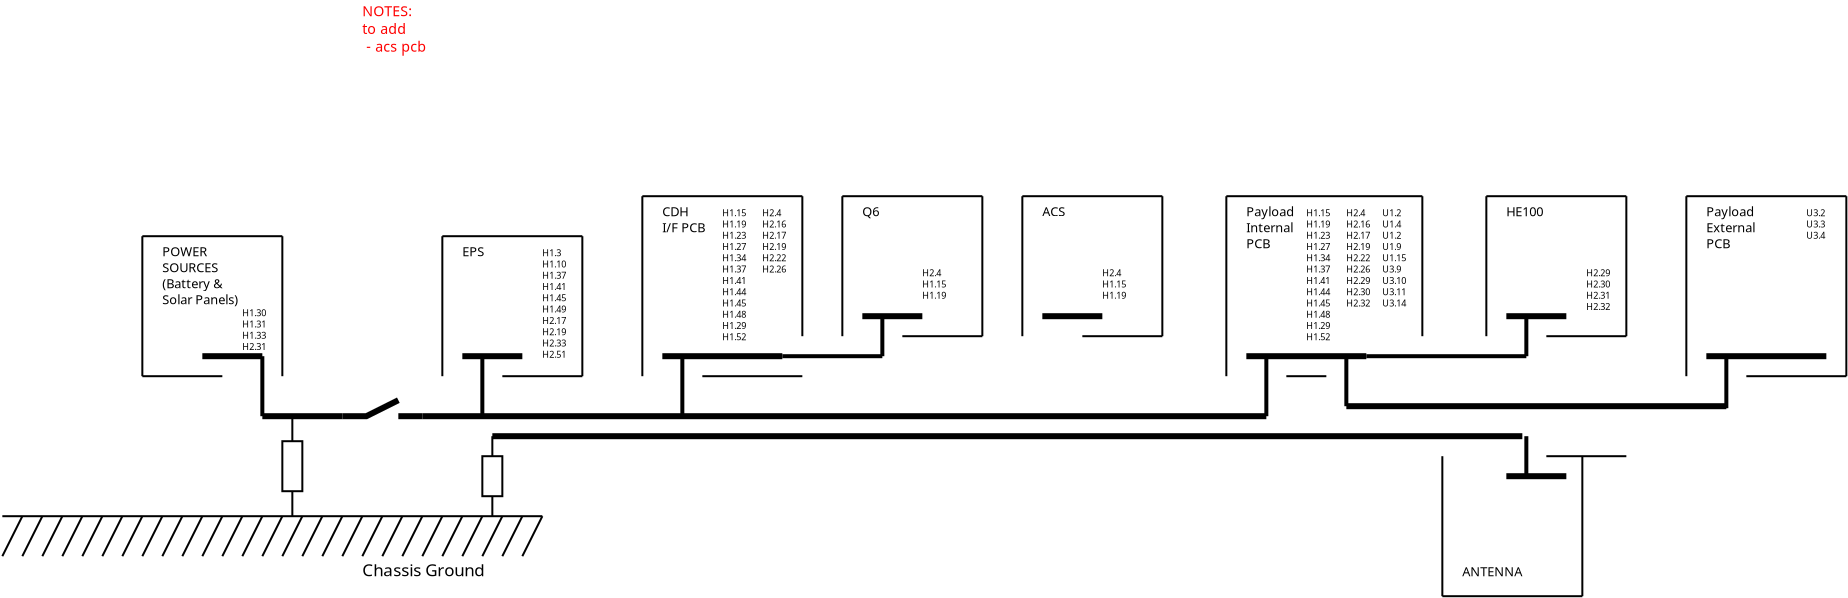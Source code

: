 <?xml version="1.0" encoding="UTF-8"?>
<dia:diagram xmlns:dia="http://www.lysator.liu.se/~alla/dia/">
  <dia:layer name="Background" visible="true" active="true">
    <dia:object type="Standard - Line" version="0" id="O0">
      <dia:attribute name="obj_pos">
        <dia:point val="18,29"/>
      </dia:attribute>
      <dia:attribute name="obj_bb">
        <dia:rectangle val="17.95,28.95;45.05,29.05"/>
      </dia:attribute>
      <dia:attribute name="conn_endpoints">
        <dia:point val="18,29"/>
        <dia:point val="45,29"/>
      </dia:attribute>
      <dia:attribute name="numcp">
        <dia:int val="1"/>
      </dia:attribute>
    </dia:object>
    <dia:object type="Standard - Line" version="0" id="O1">
      <dia:attribute name="obj_pos">
        <dia:point val="19,29"/>
      </dia:attribute>
      <dia:attribute name="obj_bb">
        <dia:rectangle val="17.933,28.933;19.067,31.067"/>
      </dia:attribute>
      <dia:attribute name="conn_endpoints">
        <dia:point val="19,29"/>
        <dia:point val="18,31"/>
      </dia:attribute>
      <dia:attribute name="numcp">
        <dia:int val="1"/>
      </dia:attribute>
    </dia:object>
    <dia:object type="Standard - Line" version="0" id="O2">
      <dia:attribute name="obj_pos">
        <dia:point val="20,29"/>
      </dia:attribute>
      <dia:attribute name="obj_bb">
        <dia:rectangle val="18.933,28.933;20.067,31.067"/>
      </dia:attribute>
      <dia:attribute name="conn_endpoints">
        <dia:point val="20,29"/>
        <dia:point val="19,31"/>
      </dia:attribute>
      <dia:attribute name="numcp">
        <dia:int val="1"/>
      </dia:attribute>
    </dia:object>
    <dia:object type="Standard - Line" version="0" id="O3">
      <dia:attribute name="obj_pos">
        <dia:point val="21,29"/>
      </dia:attribute>
      <dia:attribute name="obj_bb">
        <dia:rectangle val="19.933,28.933;21.067,31.067"/>
      </dia:attribute>
      <dia:attribute name="conn_endpoints">
        <dia:point val="21,29"/>
        <dia:point val="20,31"/>
      </dia:attribute>
      <dia:attribute name="numcp">
        <dia:int val="1"/>
      </dia:attribute>
    </dia:object>
    <dia:object type="Standard - Line" version="0" id="O4">
      <dia:attribute name="obj_pos">
        <dia:point val="22,29"/>
      </dia:attribute>
      <dia:attribute name="obj_bb">
        <dia:rectangle val="20.933,28.933;22.067,31.067"/>
      </dia:attribute>
      <dia:attribute name="conn_endpoints">
        <dia:point val="22,29"/>
        <dia:point val="21,31"/>
      </dia:attribute>
      <dia:attribute name="numcp">
        <dia:int val="1"/>
      </dia:attribute>
    </dia:object>
    <dia:object type="Standard - Line" version="0" id="O5">
      <dia:attribute name="obj_pos">
        <dia:point val="23,29"/>
      </dia:attribute>
      <dia:attribute name="obj_bb">
        <dia:rectangle val="21.933,28.933;23.067,31.067"/>
      </dia:attribute>
      <dia:attribute name="conn_endpoints">
        <dia:point val="23,29"/>
        <dia:point val="22,31"/>
      </dia:attribute>
      <dia:attribute name="numcp">
        <dia:int val="1"/>
      </dia:attribute>
    </dia:object>
    <dia:object type="Standard - Line" version="0" id="O6">
      <dia:attribute name="obj_pos">
        <dia:point val="24,29"/>
      </dia:attribute>
      <dia:attribute name="obj_bb">
        <dia:rectangle val="22.933,28.933;24.067,31.067"/>
      </dia:attribute>
      <dia:attribute name="conn_endpoints">
        <dia:point val="24,29"/>
        <dia:point val="23,31"/>
      </dia:attribute>
      <dia:attribute name="numcp">
        <dia:int val="1"/>
      </dia:attribute>
    </dia:object>
    <dia:object type="Standard - Line" version="0" id="O7">
      <dia:attribute name="obj_pos">
        <dia:point val="25,29"/>
      </dia:attribute>
      <dia:attribute name="obj_bb">
        <dia:rectangle val="23.933,28.933;25.067,31.067"/>
      </dia:attribute>
      <dia:attribute name="conn_endpoints">
        <dia:point val="25,29"/>
        <dia:point val="24,31"/>
      </dia:attribute>
      <dia:attribute name="numcp">
        <dia:int val="1"/>
      </dia:attribute>
    </dia:object>
    <dia:object type="Standard - Line" version="0" id="O8">
      <dia:attribute name="obj_pos">
        <dia:point val="26,29"/>
      </dia:attribute>
      <dia:attribute name="obj_bb">
        <dia:rectangle val="24.933,28.933;26.067,31.067"/>
      </dia:attribute>
      <dia:attribute name="conn_endpoints">
        <dia:point val="26,29"/>
        <dia:point val="25,31"/>
      </dia:attribute>
      <dia:attribute name="numcp">
        <dia:int val="1"/>
      </dia:attribute>
    </dia:object>
    <dia:object type="Standard - Line" version="0" id="O9">
      <dia:attribute name="obj_pos">
        <dia:point val="27,29"/>
      </dia:attribute>
      <dia:attribute name="obj_bb">
        <dia:rectangle val="25.933,28.933;27.067,31.067"/>
      </dia:attribute>
      <dia:attribute name="conn_endpoints">
        <dia:point val="27,29"/>
        <dia:point val="26,31"/>
      </dia:attribute>
      <dia:attribute name="numcp">
        <dia:int val="1"/>
      </dia:attribute>
    </dia:object>
    <dia:object type="Standard - Line" version="0" id="O10">
      <dia:attribute name="obj_pos">
        <dia:point val="28,29"/>
      </dia:attribute>
      <dia:attribute name="obj_bb">
        <dia:rectangle val="26.933,28.933;28.067,31.067"/>
      </dia:attribute>
      <dia:attribute name="conn_endpoints">
        <dia:point val="28,29"/>
        <dia:point val="27,31"/>
      </dia:attribute>
      <dia:attribute name="numcp">
        <dia:int val="1"/>
      </dia:attribute>
    </dia:object>
    <dia:object type="Standard - Line" version="0" id="O11">
      <dia:attribute name="obj_pos">
        <dia:point val="29,29"/>
      </dia:attribute>
      <dia:attribute name="obj_bb">
        <dia:rectangle val="27.933,28.933;29.067,31.067"/>
      </dia:attribute>
      <dia:attribute name="conn_endpoints">
        <dia:point val="29,29"/>
        <dia:point val="28,31"/>
      </dia:attribute>
      <dia:attribute name="numcp">
        <dia:int val="1"/>
      </dia:attribute>
    </dia:object>
    <dia:object type="Standard - Line" version="0" id="O12">
      <dia:attribute name="obj_pos">
        <dia:point val="30,29"/>
      </dia:attribute>
      <dia:attribute name="obj_bb">
        <dia:rectangle val="28.933,28.933;30.067,31.067"/>
      </dia:attribute>
      <dia:attribute name="conn_endpoints">
        <dia:point val="30,29"/>
        <dia:point val="29,31"/>
      </dia:attribute>
      <dia:attribute name="numcp">
        <dia:int val="1"/>
      </dia:attribute>
    </dia:object>
    <dia:object type="Standard - Line" version="0" id="O13">
      <dia:attribute name="obj_pos">
        <dia:point val="31,29"/>
      </dia:attribute>
      <dia:attribute name="obj_bb">
        <dia:rectangle val="29.933,28.933;31.067,31.067"/>
      </dia:attribute>
      <dia:attribute name="conn_endpoints">
        <dia:point val="31,29"/>
        <dia:point val="30,31"/>
      </dia:attribute>
      <dia:attribute name="numcp">
        <dia:int val="1"/>
      </dia:attribute>
    </dia:object>
    <dia:object type="Standard - Line" version="0" id="O14">
      <dia:attribute name="obj_pos">
        <dia:point val="32,29"/>
      </dia:attribute>
      <dia:attribute name="obj_bb">
        <dia:rectangle val="30.933,28.933;32.067,31.067"/>
      </dia:attribute>
      <dia:attribute name="conn_endpoints">
        <dia:point val="32,29"/>
        <dia:point val="31,31"/>
      </dia:attribute>
      <dia:attribute name="numcp">
        <dia:int val="1"/>
      </dia:attribute>
    </dia:object>
    <dia:object type="Standard - Line" version="0" id="O15">
      <dia:attribute name="obj_pos">
        <dia:point val="33,29"/>
      </dia:attribute>
      <dia:attribute name="obj_bb">
        <dia:rectangle val="31.933,28.933;33.067,31.067"/>
      </dia:attribute>
      <dia:attribute name="conn_endpoints">
        <dia:point val="33,29"/>
        <dia:point val="32,31"/>
      </dia:attribute>
      <dia:attribute name="numcp">
        <dia:int val="1"/>
      </dia:attribute>
    </dia:object>
    <dia:object type="Standard - Line" version="0" id="O16">
      <dia:attribute name="obj_pos">
        <dia:point val="34,29"/>
      </dia:attribute>
      <dia:attribute name="obj_bb">
        <dia:rectangle val="32.933,28.933;34.067,31.067"/>
      </dia:attribute>
      <dia:attribute name="conn_endpoints">
        <dia:point val="34,29"/>
        <dia:point val="33,31"/>
      </dia:attribute>
      <dia:attribute name="numcp">
        <dia:int val="1"/>
      </dia:attribute>
    </dia:object>
    <dia:object type="Standard - Line" version="0" id="O17">
      <dia:attribute name="obj_pos">
        <dia:point val="35,29"/>
      </dia:attribute>
      <dia:attribute name="obj_bb">
        <dia:rectangle val="33.933,28.933;35.067,31.067"/>
      </dia:attribute>
      <dia:attribute name="conn_endpoints">
        <dia:point val="35,29"/>
        <dia:point val="34,31"/>
      </dia:attribute>
      <dia:attribute name="numcp">
        <dia:int val="1"/>
      </dia:attribute>
    </dia:object>
    <dia:object type="Standard - Line" version="0" id="O18">
      <dia:attribute name="obj_pos">
        <dia:point val="36,29"/>
      </dia:attribute>
      <dia:attribute name="obj_bb">
        <dia:rectangle val="34.933,28.933;36.067,31.067"/>
      </dia:attribute>
      <dia:attribute name="conn_endpoints">
        <dia:point val="36,29"/>
        <dia:point val="35,31"/>
      </dia:attribute>
      <dia:attribute name="numcp">
        <dia:int val="1"/>
      </dia:attribute>
    </dia:object>
    <dia:object type="Standard - Line" version="0" id="O19">
      <dia:attribute name="obj_pos">
        <dia:point val="37,29"/>
      </dia:attribute>
      <dia:attribute name="obj_bb">
        <dia:rectangle val="35.933,28.933;37.067,31.067"/>
      </dia:attribute>
      <dia:attribute name="conn_endpoints">
        <dia:point val="37,29"/>
        <dia:point val="36,31"/>
      </dia:attribute>
      <dia:attribute name="numcp">
        <dia:int val="1"/>
      </dia:attribute>
    </dia:object>
    <dia:object type="Standard - Line" version="0" id="O20">
      <dia:attribute name="obj_pos">
        <dia:point val="38,29"/>
      </dia:attribute>
      <dia:attribute name="obj_bb">
        <dia:rectangle val="36.933,28.933;38.067,31.067"/>
      </dia:attribute>
      <dia:attribute name="conn_endpoints">
        <dia:point val="38,29"/>
        <dia:point val="37,31"/>
      </dia:attribute>
      <dia:attribute name="numcp">
        <dia:int val="1"/>
      </dia:attribute>
    </dia:object>
    <dia:object type="Standard - Line" version="0" id="O21">
      <dia:attribute name="obj_pos">
        <dia:point val="39,29"/>
      </dia:attribute>
      <dia:attribute name="obj_bb">
        <dia:rectangle val="37.933,28.933;39.067,31.067"/>
      </dia:attribute>
      <dia:attribute name="conn_endpoints">
        <dia:point val="39,29"/>
        <dia:point val="38,31"/>
      </dia:attribute>
      <dia:attribute name="numcp">
        <dia:int val="1"/>
      </dia:attribute>
    </dia:object>
    <dia:object type="Standard - Line" version="0" id="O22">
      <dia:attribute name="obj_pos">
        <dia:point val="40,29"/>
      </dia:attribute>
      <dia:attribute name="obj_bb">
        <dia:rectangle val="38.933,28.933;40.067,31.067"/>
      </dia:attribute>
      <dia:attribute name="conn_endpoints">
        <dia:point val="40,29"/>
        <dia:point val="39,31"/>
      </dia:attribute>
      <dia:attribute name="numcp">
        <dia:int val="1"/>
      </dia:attribute>
    </dia:object>
    <dia:object type="Standard - Line" version="0" id="O23">
      <dia:attribute name="obj_pos">
        <dia:point val="41,29"/>
      </dia:attribute>
      <dia:attribute name="obj_bb">
        <dia:rectangle val="39.933,28.933;41.067,31.067"/>
      </dia:attribute>
      <dia:attribute name="conn_endpoints">
        <dia:point val="41,29"/>
        <dia:point val="40,31"/>
      </dia:attribute>
      <dia:attribute name="numcp">
        <dia:int val="1"/>
      </dia:attribute>
    </dia:object>
    <dia:object type="Standard - Line" version="0" id="O24">
      <dia:attribute name="obj_pos">
        <dia:point val="42,29"/>
      </dia:attribute>
      <dia:attribute name="obj_bb">
        <dia:rectangle val="40.933,28.933;42.067,31.067"/>
      </dia:attribute>
      <dia:attribute name="conn_endpoints">
        <dia:point val="42,29"/>
        <dia:point val="41,31"/>
      </dia:attribute>
      <dia:attribute name="numcp">
        <dia:int val="1"/>
      </dia:attribute>
    </dia:object>
    <dia:object type="Standard - Line" version="0" id="O25">
      <dia:attribute name="obj_pos">
        <dia:point val="43,29"/>
      </dia:attribute>
      <dia:attribute name="obj_bb">
        <dia:rectangle val="41.933,28.933;43.067,31.067"/>
      </dia:attribute>
      <dia:attribute name="conn_endpoints">
        <dia:point val="43,29"/>
        <dia:point val="42,31"/>
      </dia:attribute>
      <dia:attribute name="numcp">
        <dia:int val="1"/>
      </dia:attribute>
    </dia:object>
    <dia:object type="Standard - Line" version="0" id="O26">
      <dia:attribute name="obj_pos">
        <dia:point val="44,29"/>
      </dia:attribute>
      <dia:attribute name="obj_bb">
        <dia:rectangle val="42.933,28.933;44.067,31.067"/>
      </dia:attribute>
      <dia:attribute name="conn_endpoints">
        <dia:point val="44,29"/>
        <dia:point val="43,31"/>
      </dia:attribute>
      <dia:attribute name="numcp">
        <dia:int val="1"/>
      </dia:attribute>
    </dia:object>
    <dia:object type="Standard - Line" version="0" id="O27">
      <dia:attribute name="obj_pos">
        <dia:point val="45,29"/>
      </dia:attribute>
      <dia:attribute name="obj_bb">
        <dia:rectangle val="43.933,28.933;45.067,31.067"/>
      </dia:attribute>
      <dia:attribute name="conn_endpoints">
        <dia:point val="45,29"/>
        <dia:point val="44,31"/>
      </dia:attribute>
      <dia:attribute name="numcp">
        <dia:int val="1"/>
      </dia:attribute>
    </dia:object>
    <dia:object type="Standard - Text" version="1" id="O28">
      <dia:attribute name="obj_pos">
        <dia:point val="36,32"/>
      </dia:attribute>
      <dia:attribute name="obj_bb">
        <dia:rectangle val="36,31.21;42.608,32.2"/>
      </dia:attribute>
      <dia:attribute name="text">
        <dia:composite type="text">
          <dia:attribute name="string">
            <dia:string>#Chassis Ground#</dia:string>
          </dia:attribute>
          <dia:attribute name="font">
            <dia:font family="sans" style="0" name="Helvetica"/>
          </dia:attribute>
          <dia:attribute name="height">
            <dia:real val="1.061"/>
          </dia:attribute>
          <dia:attribute name="pos">
            <dia:point val="36,32"/>
          </dia:attribute>
          <dia:attribute name="color">
            <dia:color val="#000000"/>
          </dia:attribute>
          <dia:attribute name="alignment">
            <dia:enum val="0"/>
          </dia:attribute>
        </dia:composite>
      </dia:attribute>
      <dia:attribute name="valign">
        <dia:enum val="3"/>
      </dia:attribute>
    </dia:object>
    <dia:object type="Circuit - Vertical Resistor (European)" version="1" id="O29">
      <dia:attribute name="obj_pos">
        <dia:point val="32,24"/>
      </dia:attribute>
      <dia:attribute name="obj_bb">
        <dia:rectangle val="31.95,24;33.05,29"/>
      </dia:attribute>
      <dia:attribute name="meta">
        <dia:composite type="dict"/>
      </dia:attribute>
      <dia:attribute name="elem_corner">
        <dia:point val="32,24"/>
      </dia:attribute>
      <dia:attribute name="elem_width">
        <dia:real val="1.0"/>
      </dia:attribute>
      <dia:attribute name="elem_height">
        <dia:real val="5.0"/>
      </dia:attribute>
      <dia:attribute name="line_width">
        <dia:real val="0.1"/>
      </dia:attribute>
      <dia:attribute name="line_colour">
        <dia:color val="#000000"/>
      </dia:attribute>
      <dia:attribute name="fill_colour">
        <dia:color val="#ffffff"/>
      </dia:attribute>
      <dia:attribute name="show_background">
        <dia:boolean val="true"/>
      </dia:attribute>
      <dia:attribute name="line_style">
        <dia:enum val="0"/>
        <dia:real val="1"/>
      </dia:attribute>
      <dia:attribute name="flip_horizontal">
        <dia:boolean val="false"/>
      </dia:attribute>
      <dia:attribute name="flip_vertical">
        <dia:boolean val="false"/>
      </dia:attribute>
      <dia:attribute name="subscale">
        <dia:real val="1"/>
      </dia:attribute>
    </dia:object>
    <dia:object type="Standard - Line" version="0" id="O30">
      <dia:attribute name="obj_pos">
        <dia:point val="31,24"/>
      </dia:attribute>
      <dia:attribute name="obj_bb">
        <dia:rectangle val="30.85,23.85;35.15,24.15"/>
      </dia:attribute>
      <dia:attribute name="conn_endpoints">
        <dia:point val="31,24"/>
        <dia:point val="35,24"/>
      </dia:attribute>
      <dia:attribute name="numcp">
        <dia:int val="1"/>
      </dia:attribute>
      <dia:attribute name="line_width">
        <dia:real val="0.3"/>
      </dia:attribute>
    </dia:object>
    <dia:object type="Electric - contact_o" version="1" id="O31">
      <dia:attribute name="obj_pos">
        <dia:point val="35,22"/>
      </dia:attribute>
      <dia:attribute name="obj_bb">
        <dia:rectangle val="34.894,21.894;39.106,26.106"/>
      </dia:attribute>
      <dia:attribute name="meta">
        <dia:composite type="dict"/>
      </dia:attribute>
      <dia:attribute name="elem_corner">
        <dia:point val="35,22"/>
      </dia:attribute>
      <dia:attribute name="elem_width">
        <dia:real val="4"/>
      </dia:attribute>
      <dia:attribute name="elem_height">
        <dia:real val="4"/>
      </dia:attribute>
      <dia:attribute name="line_width">
        <dia:real val="0.3"/>
      </dia:attribute>
      <dia:attribute name="line_colour">
        <dia:color val="#000000"/>
      </dia:attribute>
      <dia:attribute name="fill_colour">
        <dia:color val="#ffffff"/>
      </dia:attribute>
      <dia:attribute name="show_background">
        <dia:boolean val="true"/>
      </dia:attribute>
      <dia:attribute name="line_style">
        <dia:enum val="0"/>
        <dia:real val="1"/>
      </dia:attribute>
      <dia:attribute name="padding">
        <dia:real val="0.1"/>
      </dia:attribute>
      <dia:attribute name="text">
        <dia:composite type="text">
          <dia:attribute name="string">
            <dia:string>##</dia:string>
          </dia:attribute>
          <dia:attribute name="font">
            <dia:font family="sans" style="0" name="Helvetica"/>
          </dia:attribute>
          <dia:attribute name="height">
            <dia:real val="0.8"/>
          </dia:attribute>
          <dia:attribute name="pos">
            <dia:point val="37,25"/>
          </dia:attribute>
          <dia:attribute name="color">
            <dia:color val="#000000"/>
          </dia:attribute>
          <dia:attribute name="alignment">
            <dia:enum val="1"/>
          </dia:attribute>
        </dia:composite>
      </dia:attribute>
      <dia:attribute name="flip_horizontal">
        <dia:boolean val="true"/>
      </dia:attribute>
      <dia:attribute name="flip_vertical">
        <dia:boolean val="true"/>
      </dia:attribute>
      <dia:attribute name="subscale">
        <dia:real val="1"/>
      </dia:attribute>
    </dia:object>
    <dia:object type="Standard - Line" version="0" id="O32">
      <dia:attribute name="obj_pos">
        <dia:point val="39,24"/>
      </dia:attribute>
      <dia:attribute name="obj_bb">
        <dia:rectangle val="38.85,23.85;81.35,24.15"/>
      </dia:attribute>
      <dia:attribute name="conn_endpoints">
        <dia:point val="39,24"/>
        <dia:point val="81.2,24"/>
      </dia:attribute>
      <dia:attribute name="numcp">
        <dia:int val="1"/>
      </dia:attribute>
      <dia:attribute name="line_width">
        <dia:real val="0.3"/>
      </dia:attribute>
      <dia:connections>
        <dia:connection handle="0" to="O31" connection="0"/>
      </dia:connections>
    </dia:object>
    <dia:object type="Standard - Text" version="1" id="O33">
      <dia:attribute name="obj_pos">
        <dia:point val="30,19"/>
      </dia:attribute>
      <dia:attribute name="obj_bb">
        <dia:rectangle val="30,18.582;31.343,20.796"/>
      </dia:attribute>
      <dia:attribute name="text">
        <dia:composite type="text">
          <dia:attribute name="string">
            <dia:string>#H1.30
H1.31
H1.33
H2.31#</dia:string>
          </dia:attribute>
          <dia:attribute name="font">
            <dia:font family="sans" style="0" name="Helvetica"/>
          </dia:attribute>
          <dia:attribute name="height">
            <dia:real val="0.564"/>
          </dia:attribute>
          <dia:attribute name="pos">
            <dia:point val="30,19"/>
          </dia:attribute>
          <dia:attribute name="color">
            <dia:color val="#000000"/>
          </dia:attribute>
          <dia:attribute name="alignment">
            <dia:enum val="0"/>
          </dia:attribute>
        </dia:composite>
      </dia:attribute>
      <dia:attribute name="valign">
        <dia:enum val="3"/>
      </dia:attribute>
    </dia:object>
    <dia:object type="Standard - Text" version="1" id="O34">
      <dia:attribute name="obj_pos">
        <dia:point val="45,16"/>
      </dia:attribute>
      <dia:attribute name="obj_bb">
        <dia:rectangle val="45,15.582;46.483,21.179"/>
      </dia:attribute>
      <dia:attribute name="text">
        <dia:composite type="text">
          <dia:attribute name="string">
            <dia:string>#H1.3   
H1.10
H1.37
H1.41
H1.45
H1.49
H2.17
H2.19
H2.33
H2.51#</dia:string>
          </dia:attribute>
          <dia:attribute name="font">
            <dia:font family="sans" style="0" name="Helvetica"/>
          </dia:attribute>
          <dia:attribute name="height">
            <dia:real val="0.564"/>
          </dia:attribute>
          <dia:attribute name="pos">
            <dia:point val="45,16"/>
          </dia:attribute>
          <dia:attribute name="color">
            <dia:color val="#000000"/>
          </dia:attribute>
          <dia:attribute name="alignment">
            <dia:enum val="0"/>
          </dia:attribute>
        </dia:composite>
      </dia:attribute>
      <dia:attribute name="valign">
        <dia:enum val="3"/>
      </dia:attribute>
    </dia:object>
    <dia:object type="Standard - Line" version="0" id="O35">
      <dia:attribute name="obj_pos">
        <dia:point val="47,15"/>
      </dia:attribute>
      <dia:attribute name="obj_bb">
        <dia:rectangle val="46.95,14.95;47.05,22.05"/>
      </dia:attribute>
      <dia:attribute name="conn_endpoints">
        <dia:point val="47,15"/>
        <dia:point val="47,22"/>
      </dia:attribute>
      <dia:attribute name="numcp">
        <dia:int val="1"/>
      </dia:attribute>
    </dia:object>
    <dia:object type="Standard - Line" version="0" id="O36">
      <dia:attribute name="obj_pos">
        <dia:point val="40,15"/>
      </dia:attribute>
      <dia:attribute name="obj_bb">
        <dia:rectangle val="39.95,14.95;40.05,22.05"/>
      </dia:attribute>
      <dia:attribute name="conn_endpoints">
        <dia:point val="40,15"/>
        <dia:point val="40,22"/>
      </dia:attribute>
      <dia:attribute name="numcp">
        <dia:int val="1"/>
      </dia:attribute>
    </dia:object>
    <dia:object type="Standard - Line" version="0" id="O37">
      <dia:attribute name="obj_pos">
        <dia:point val="47,15"/>
      </dia:attribute>
      <dia:attribute name="obj_bb">
        <dia:rectangle val="39.95,14.95;47.05,15.05"/>
      </dia:attribute>
      <dia:attribute name="conn_endpoints">
        <dia:point val="47,15"/>
        <dia:point val="40,15"/>
      </dia:attribute>
      <dia:attribute name="numcp">
        <dia:int val="1"/>
      </dia:attribute>
    </dia:object>
    <dia:object type="Standard - Line" version="0" id="O38">
      <dia:attribute name="obj_pos">
        <dia:point val="47,22"/>
      </dia:attribute>
      <dia:attribute name="obj_bb">
        <dia:rectangle val="42.95,21.95;47.05,22.05"/>
      </dia:attribute>
      <dia:attribute name="conn_endpoints">
        <dia:point val="47,22"/>
        <dia:point val="43,22"/>
      </dia:attribute>
      <dia:attribute name="numcp">
        <dia:int val="1"/>
      </dia:attribute>
    </dia:object>
    <dia:object type="Standard - Line" version="0" id="O39">
      <dia:attribute name="obj_pos">
        <dia:point val="32,15"/>
      </dia:attribute>
      <dia:attribute name="obj_bb">
        <dia:rectangle val="31.95,14.95;32.05,22.05"/>
      </dia:attribute>
      <dia:attribute name="conn_endpoints">
        <dia:point val="32,15"/>
        <dia:point val="32,22"/>
      </dia:attribute>
      <dia:attribute name="numcp">
        <dia:int val="1"/>
      </dia:attribute>
    </dia:object>
    <dia:object type="Standard - Line" version="0" id="O40">
      <dia:attribute name="obj_pos">
        <dia:point val="25,15"/>
      </dia:attribute>
      <dia:attribute name="obj_bb">
        <dia:rectangle val="24.95,14.95;25.05,22.05"/>
      </dia:attribute>
      <dia:attribute name="conn_endpoints">
        <dia:point val="25,15"/>
        <dia:point val="25,22"/>
      </dia:attribute>
      <dia:attribute name="numcp">
        <dia:int val="1"/>
      </dia:attribute>
    </dia:object>
    <dia:object type="Standard - Line" version="0" id="O41">
      <dia:attribute name="obj_pos">
        <dia:point val="32,15"/>
      </dia:attribute>
      <dia:attribute name="obj_bb">
        <dia:rectangle val="24.95,14.95;32.05,15.05"/>
      </dia:attribute>
      <dia:attribute name="conn_endpoints">
        <dia:point val="32,15"/>
        <dia:point val="25,15"/>
      </dia:attribute>
      <dia:attribute name="numcp">
        <dia:int val="1"/>
      </dia:attribute>
    </dia:object>
    <dia:object type="Standard - Line" version="0" id="O42">
      <dia:attribute name="obj_pos">
        <dia:point val="29,22"/>
      </dia:attribute>
      <dia:attribute name="obj_bb">
        <dia:rectangle val="24.95,21.95;29.05,22.05"/>
      </dia:attribute>
      <dia:attribute name="conn_endpoints">
        <dia:point val="29,22"/>
        <dia:point val="25,22"/>
      </dia:attribute>
      <dia:attribute name="numcp">
        <dia:int val="1"/>
      </dia:attribute>
    </dia:object>
    <dia:object type="Standard - Line" version="0" id="O43">
      <dia:attribute name="obj_pos">
        <dia:point val="31,21"/>
      </dia:attribute>
      <dia:attribute name="obj_bb">
        <dia:rectangle val="30.9,20.9;31.1,24.1"/>
      </dia:attribute>
      <dia:attribute name="conn_endpoints">
        <dia:point val="31,21"/>
        <dia:point val="31,24"/>
      </dia:attribute>
      <dia:attribute name="numcp">
        <dia:int val="1"/>
      </dia:attribute>
      <dia:attribute name="line_width">
        <dia:real val="0.2"/>
      </dia:attribute>
    </dia:object>
    <dia:object type="Standard - Line" version="0" id="O44">
      <dia:attribute name="obj_pos">
        <dia:point val="28,21"/>
      </dia:attribute>
      <dia:attribute name="obj_bb">
        <dia:rectangle val="27.85,20.85;31.15,21.15"/>
      </dia:attribute>
      <dia:attribute name="conn_endpoints">
        <dia:point val="28,21"/>
        <dia:point val="31,21"/>
      </dia:attribute>
      <dia:attribute name="numcp">
        <dia:int val="1"/>
      </dia:attribute>
      <dia:attribute name="line_width">
        <dia:real val="0.3"/>
      </dia:attribute>
    </dia:object>
    <dia:object type="Standard - Line" version="0" id="O45">
      <dia:attribute name="obj_pos">
        <dia:point val="41,21"/>
      </dia:attribute>
      <dia:attribute name="obj_bb">
        <dia:rectangle val="40.85,20.85;44.15,21.15"/>
      </dia:attribute>
      <dia:attribute name="conn_endpoints">
        <dia:point val="41,21"/>
        <dia:point val="44,21"/>
      </dia:attribute>
      <dia:attribute name="numcp">
        <dia:int val="1"/>
      </dia:attribute>
      <dia:attribute name="line_width">
        <dia:real val="0.3"/>
      </dia:attribute>
    </dia:object>
    <dia:object type="Standard - Line" version="0" id="O46">
      <dia:attribute name="obj_pos">
        <dia:point val="42,21"/>
      </dia:attribute>
      <dia:attribute name="obj_bb">
        <dia:rectangle val="41.9,20.9;42.1,24.1"/>
      </dia:attribute>
      <dia:attribute name="conn_endpoints">
        <dia:point val="42,21"/>
        <dia:point val="42,24"/>
      </dia:attribute>
      <dia:attribute name="numcp">
        <dia:int val="1"/>
      </dia:attribute>
      <dia:attribute name="line_width">
        <dia:real val="0.2"/>
      </dia:attribute>
    </dia:object>
    <dia:object type="Standard - Text" version="1" id="O47">
      <dia:attribute name="obj_pos">
        <dia:point val="26,16"/>
      </dia:attribute>
      <dia:attribute name="obj_bb">
        <dia:rectangle val="26,15.405;30.145,18.55"/>
      </dia:attribute>
      <dia:attribute name="text">
        <dia:composite type="text">
          <dia:attribute name="string">
            <dia:string>#POWER
SOURCES
(Battery &amp;
Solar Panels)#</dia:string>
          </dia:attribute>
          <dia:attribute name="font">
            <dia:font family="sans" style="0" name="Helvetica"/>
          </dia:attribute>
          <dia:attribute name="height">
            <dia:real val="0.8"/>
          </dia:attribute>
          <dia:attribute name="pos">
            <dia:point val="26,16"/>
          </dia:attribute>
          <dia:attribute name="color">
            <dia:color val="#000000"/>
          </dia:attribute>
          <dia:attribute name="alignment">
            <dia:enum val="0"/>
          </dia:attribute>
        </dia:composite>
      </dia:attribute>
      <dia:attribute name="valign">
        <dia:enum val="3"/>
      </dia:attribute>
    </dia:object>
    <dia:object type="Standard - Text" version="1" id="O48">
      <dia:attribute name="obj_pos">
        <dia:point val="41,16"/>
      </dia:attribute>
      <dia:attribute name="obj_bb">
        <dia:rectangle val="41,15.405;42.197,16.15"/>
      </dia:attribute>
      <dia:attribute name="text">
        <dia:composite type="text">
          <dia:attribute name="string">
            <dia:string>#EPS#</dia:string>
          </dia:attribute>
          <dia:attribute name="font">
            <dia:font family="sans" style="0" name="Helvetica"/>
          </dia:attribute>
          <dia:attribute name="height">
            <dia:real val="0.8"/>
          </dia:attribute>
          <dia:attribute name="pos">
            <dia:point val="41,16"/>
          </dia:attribute>
          <dia:attribute name="color">
            <dia:color val="#000000"/>
          </dia:attribute>
          <dia:attribute name="alignment">
            <dia:enum val="0"/>
          </dia:attribute>
        </dia:composite>
      </dia:attribute>
      <dia:attribute name="valign">
        <dia:enum val="3"/>
      </dia:attribute>
    </dia:object>
    <dia:object type="Standard - Text" version="1" id="O49">
      <dia:attribute name="obj_pos">
        <dia:point val="97.2,17"/>
      </dia:attribute>
      <dia:attribute name="obj_bb">
        <dia:rectangle val="97.2,16.582;98.543,18.796"/>
      </dia:attribute>
      <dia:attribute name="text">
        <dia:composite type="text">
          <dia:attribute name="string">
            <dia:string>#H2.29
H2.30
H2.31
H2.32#</dia:string>
          </dia:attribute>
          <dia:attribute name="font">
            <dia:font family="sans" style="0" name="Helvetica"/>
          </dia:attribute>
          <dia:attribute name="height">
            <dia:real val="0.564"/>
          </dia:attribute>
          <dia:attribute name="pos">
            <dia:point val="97.2,17"/>
          </dia:attribute>
          <dia:attribute name="color">
            <dia:color val="#000000"/>
          </dia:attribute>
          <dia:attribute name="alignment">
            <dia:enum val="0"/>
          </dia:attribute>
        </dia:composite>
      </dia:attribute>
      <dia:attribute name="valign">
        <dia:enum val="3"/>
      </dia:attribute>
    </dia:object>
    <dia:object type="Standard - Line" version="0" id="O50">
      <dia:attribute name="obj_pos">
        <dia:point val="99.2,13"/>
      </dia:attribute>
      <dia:attribute name="obj_bb">
        <dia:rectangle val="99.15,12.95;99.25,20.05"/>
      </dia:attribute>
      <dia:attribute name="conn_endpoints">
        <dia:point val="99.2,13"/>
        <dia:point val="99.2,20"/>
      </dia:attribute>
      <dia:attribute name="numcp">
        <dia:int val="1"/>
      </dia:attribute>
    </dia:object>
    <dia:object type="Standard - Line" version="0" id="O51">
      <dia:attribute name="obj_pos">
        <dia:point val="92.2,13"/>
      </dia:attribute>
      <dia:attribute name="obj_bb">
        <dia:rectangle val="92.15,12.95;92.25,20.05"/>
      </dia:attribute>
      <dia:attribute name="conn_endpoints">
        <dia:point val="92.2,13"/>
        <dia:point val="92.2,20"/>
      </dia:attribute>
      <dia:attribute name="numcp">
        <dia:int val="1"/>
      </dia:attribute>
    </dia:object>
    <dia:object type="Standard - Line" version="0" id="O52">
      <dia:attribute name="obj_pos">
        <dia:point val="99.2,13"/>
      </dia:attribute>
      <dia:attribute name="obj_bb">
        <dia:rectangle val="92.15,12.95;99.25,13.05"/>
      </dia:attribute>
      <dia:attribute name="conn_endpoints">
        <dia:point val="99.2,13"/>
        <dia:point val="92.2,13"/>
      </dia:attribute>
      <dia:attribute name="numcp">
        <dia:int val="1"/>
      </dia:attribute>
    </dia:object>
    <dia:object type="Standard - Line" version="0" id="O53">
      <dia:attribute name="obj_pos">
        <dia:point val="99.2,20"/>
      </dia:attribute>
      <dia:attribute name="obj_bb">
        <dia:rectangle val="95.15,19.95;99.25,20.05"/>
      </dia:attribute>
      <dia:attribute name="conn_endpoints">
        <dia:point val="99.2,20"/>
        <dia:point val="95.2,20"/>
      </dia:attribute>
      <dia:attribute name="numcp">
        <dia:int val="1"/>
      </dia:attribute>
    </dia:object>
    <dia:object type="Standard - Line" version="0" id="O54">
      <dia:attribute name="obj_pos">
        <dia:point val="93.2,19"/>
      </dia:attribute>
      <dia:attribute name="obj_bb">
        <dia:rectangle val="93.05,18.85;96.35,19.15"/>
      </dia:attribute>
      <dia:attribute name="conn_endpoints">
        <dia:point val="93.2,19"/>
        <dia:point val="96.2,19"/>
      </dia:attribute>
      <dia:attribute name="numcp">
        <dia:int val="1"/>
      </dia:attribute>
      <dia:attribute name="line_width">
        <dia:real val="0.3"/>
      </dia:attribute>
    </dia:object>
    <dia:object type="Standard - Text" version="1" id="O55">
      <dia:attribute name="obj_pos">
        <dia:point val="93.2,14"/>
      </dia:attribute>
      <dia:attribute name="obj_bb">
        <dia:rectangle val="93.2,13.405;95.31,14.15"/>
      </dia:attribute>
      <dia:attribute name="text">
        <dia:composite type="text">
          <dia:attribute name="string">
            <dia:string>#HE100#</dia:string>
          </dia:attribute>
          <dia:attribute name="font">
            <dia:font family="sans" style="0" name="Helvetica"/>
          </dia:attribute>
          <dia:attribute name="height">
            <dia:real val="0.8"/>
          </dia:attribute>
          <dia:attribute name="pos">
            <dia:point val="93.2,14"/>
          </dia:attribute>
          <dia:attribute name="color">
            <dia:color val="#000000"/>
          </dia:attribute>
          <dia:attribute name="alignment">
            <dia:enum val="0"/>
          </dia:attribute>
        </dia:composite>
      </dia:attribute>
      <dia:attribute name="valign">
        <dia:enum val="3"/>
      </dia:attribute>
    </dia:object>
    <dia:object type="Standard - Line" version="0" id="O56">
      <dia:attribute name="obj_pos">
        <dia:point val="81.2,21"/>
      </dia:attribute>
      <dia:attribute name="obj_bb">
        <dia:rectangle val="81.1,20.9;81.3,24.1"/>
      </dia:attribute>
      <dia:attribute name="conn_endpoints">
        <dia:point val="81.2,21"/>
        <dia:point val="81.2,24"/>
      </dia:attribute>
      <dia:attribute name="numcp">
        <dia:int val="1"/>
      </dia:attribute>
      <dia:attribute name="line_width">
        <dia:real val="0.2"/>
      </dia:attribute>
    </dia:object>
    <dia:object type="Standard - Text" version="1" id="O57">
      <dia:attribute name="obj_pos">
        <dia:point val="54,14"/>
      </dia:attribute>
      <dia:attribute name="obj_bb">
        <dia:rectangle val="54,13.582;55.343,20.306"/>
      </dia:attribute>
      <dia:attribute name="text">
        <dia:composite type="text">
          <dia:attribute name="string">
            <dia:string>#H1.15
H1.19
H1.23
H1.27
H1.34
H1.37
H1.41
H1.44
H1.45
H1.48
H1.29
H1.52#</dia:string>
          </dia:attribute>
          <dia:attribute name="font">
            <dia:font family="sans" style="0" name="Helvetica"/>
          </dia:attribute>
          <dia:attribute name="height">
            <dia:real val="0.564"/>
          </dia:attribute>
          <dia:attribute name="pos">
            <dia:point val="54,14"/>
          </dia:attribute>
          <dia:attribute name="color">
            <dia:color val="#000000"/>
          </dia:attribute>
          <dia:attribute name="alignment">
            <dia:enum val="0"/>
          </dia:attribute>
        </dia:composite>
      </dia:attribute>
      <dia:attribute name="valign">
        <dia:enum val="3"/>
      </dia:attribute>
    </dia:object>
    <dia:object type="Standard - Line" version="0" id="O58">
      <dia:attribute name="obj_pos">
        <dia:point val="58,13"/>
      </dia:attribute>
      <dia:attribute name="obj_bb">
        <dia:rectangle val="57.95,12.95;58.05,20.05"/>
      </dia:attribute>
      <dia:attribute name="conn_endpoints">
        <dia:point val="58,13"/>
        <dia:point val="58,20"/>
      </dia:attribute>
      <dia:attribute name="numcp">
        <dia:int val="1"/>
      </dia:attribute>
    </dia:object>
    <dia:object type="Standard - Line" version="0" id="O59">
      <dia:attribute name="obj_pos">
        <dia:point val="50,13"/>
      </dia:attribute>
      <dia:attribute name="obj_bb">
        <dia:rectangle val="49.95,12.95;50.05,22.05"/>
      </dia:attribute>
      <dia:attribute name="conn_endpoints">
        <dia:point val="50,13"/>
        <dia:point val="50,22"/>
      </dia:attribute>
      <dia:attribute name="numcp">
        <dia:int val="1"/>
      </dia:attribute>
    </dia:object>
    <dia:object type="Standard - Line" version="0" id="O60">
      <dia:attribute name="obj_pos">
        <dia:point val="58,13"/>
      </dia:attribute>
      <dia:attribute name="obj_bb">
        <dia:rectangle val="49.95,12.95;58.05,13.05"/>
      </dia:attribute>
      <dia:attribute name="conn_endpoints">
        <dia:point val="58,13"/>
        <dia:point val="50,13"/>
      </dia:attribute>
      <dia:attribute name="numcp">
        <dia:int val="1"/>
      </dia:attribute>
    </dia:object>
    <dia:object type="Standard - Line" version="0" id="O61">
      <dia:attribute name="obj_pos">
        <dia:point val="58,22"/>
      </dia:attribute>
      <dia:attribute name="obj_bb">
        <dia:rectangle val="52.95,21.95;58.05,22.05"/>
      </dia:attribute>
      <dia:attribute name="conn_endpoints">
        <dia:point val="58,22"/>
        <dia:point val="53,22"/>
      </dia:attribute>
      <dia:attribute name="numcp">
        <dia:int val="1"/>
      </dia:attribute>
    </dia:object>
    <dia:object type="Standard - Line" version="0" id="O62">
      <dia:attribute name="obj_pos">
        <dia:point val="51,21"/>
      </dia:attribute>
      <dia:attribute name="obj_bb">
        <dia:rectangle val="50.85,20.85;57.15,21.15"/>
      </dia:attribute>
      <dia:attribute name="conn_endpoints">
        <dia:point val="51,21"/>
        <dia:point val="57,21"/>
      </dia:attribute>
      <dia:attribute name="numcp">
        <dia:int val="1"/>
      </dia:attribute>
      <dia:attribute name="line_width">
        <dia:real val="0.3"/>
      </dia:attribute>
    </dia:object>
    <dia:object type="Standard - Text" version="1" id="O63">
      <dia:attribute name="obj_pos">
        <dia:point val="51,14"/>
      </dia:attribute>
      <dia:attribute name="obj_bb">
        <dia:rectangle val="51,13.405;53.248,14.95"/>
      </dia:attribute>
      <dia:attribute name="text">
        <dia:composite type="text">
          <dia:attribute name="string">
            <dia:string>#CDH
I/F PCB#</dia:string>
          </dia:attribute>
          <dia:attribute name="font">
            <dia:font family="sans" style="0" name="Helvetica"/>
          </dia:attribute>
          <dia:attribute name="height">
            <dia:real val="0.8"/>
          </dia:attribute>
          <dia:attribute name="pos">
            <dia:point val="51,14"/>
          </dia:attribute>
          <dia:attribute name="color">
            <dia:color val="#000000"/>
          </dia:attribute>
          <dia:attribute name="alignment">
            <dia:enum val="0"/>
          </dia:attribute>
        </dia:composite>
      </dia:attribute>
      <dia:attribute name="valign">
        <dia:enum val="3"/>
      </dia:attribute>
    </dia:object>
    <dia:object type="Standard - Line" version="0" id="O64">
      <dia:attribute name="obj_pos">
        <dia:point val="52,21"/>
      </dia:attribute>
      <dia:attribute name="obj_bb">
        <dia:rectangle val="51.9,20.9;52.1,24.1"/>
      </dia:attribute>
      <dia:attribute name="conn_endpoints">
        <dia:point val="52,21"/>
        <dia:point val="52,24"/>
      </dia:attribute>
      <dia:attribute name="numcp">
        <dia:int val="1"/>
      </dia:attribute>
      <dia:attribute name="line_width">
        <dia:real val="0.2"/>
      </dia:attribute>
    </dia:object>
    <dia:object type="Standard - Text" version="1" id="O65">
      <dia:attribute name="obj_pos">
        <dia:point val="56,14"/>
      </dia:attribute>
      <dia:attribute name="obj_bb">
        <dia:rectangle val="56,13.582;57.343,16.924"/>
      </dia:attribute>
      <dia:attribute name="text">
        <dia:composite type="text">
          <dia:attribute name="string">
            <dia:string>#H2.4
H2.16
H2.17
H2.19
H2.22
H2.26#</dia:string>
          </dia:attribute>
          <dia:attribute name="font">
            <dia:font family="sans" style="0" name="Helvetica"/>
          </dia:attribute>
          <dia:attribute name="height">
            <dia:real val="0.564"/>
          </dia:attribute>
          <dia:attribute name="pos">
            <dia:point val="56,14"/>
          </dia:attribute>
          <dia:attribute name="color">
            <dia:color val="#000000"/>
          </dia:attribute>
          <dia:attribute name="alignment">
            <dia:enum val="0"/>
          </dia:attribute>
        </dia:composite>
      </dia:attribute>
      <dia:attribute name="valign">
        <dia:enum val="3"/>
      </dia:attribute>
    </dia:object>
    <dia:object type="Standard - Text" version="1" id="O66">
      <dia:attribute name="obj_pos">
        <dia:point val="64,17"/>
      </dia:attribute>
      <dia:attribute name="obj_bb">
        <dia:rectangle val="64,16.582;65.343,18.796"/>
      </dia:attribute>
      <dia:attribute name="text">
        <dia:composite type="text">
          <dia:attribute name="string">
            <dia:string>#H2.4
H1.15
H1.19
#</dia:string>
          </dia:attribute>
          <dia:attribute name="font">
            <dia:font family="sans" style="0" name="Helvetica"/>
          </dia:attribute>
          <dia:attribute name="height">
            <dia:real val="0.564"/>
          </dia:attribute>
          <dia:attribute name="pos">
            <dia:point val="64,17"/>
          </dia:attribute>
          <dia:attribute name="color">
            <dia:color val="#000000"/>
          </dia:attribute>
          <dia:attribute name="alignment">
            <dia:enum val="0"/>
          </dia:attribute>
        </dia:composite>
      </dia:attribute>
      <dia:attribute name="valign">
        <dia:enum val="3"/>
      </dia:attribute>
    </dia:object>
    <dia:object type="Standard - Line" version="0" id="O67">
      <dia:attribute name="obj_pos">
        <dia:point val="67,13"/>
      </dia:attribute>
      <dia:attribute name="obj_bb">
        <dia:rectangle val="66.95,12.95;67.05,20.05"/>
      </dia:attribute>
      <dia:attribute name="conn_endpoints">
        <dia:point val="67,13"/>
        <dia:point val="67,20"/>
      </dia:attribute>
      <dia:attribute name="numcp">
        <dia:int val="1"/>
      </dia:attribute>
    </dia:object>
    <dia:object type="Standard - Line" version="0" id="O68">
      <dia:attribute name="obj_pos">
        <dia:point val="60,13"/>
      </dia:attribute>
      <dia:attribute name="obj_bb">
        <dia:rectangle val="59.95,12.95;60.05,20.05"/>
      </dia:attribute>
      <dia:attribute name="conn_endpoints">
        <dia:point val="60,13"/>
        <dia:point val="60,20"/>
      </dia:attribute>
      <dia:attribute name="numcp">
        <dia:int val="1"/>
      </dia:attribute>
    </dia:object>
    <dia:object type="Standard - Line" version="0" id="O69">
      <dia:attribute name="obj_pos">
        <dia:point val="67,13"/>
      </dia:attribute>
      <dia:attribute name="obj_bb">
        <dia:rectangle val="59.95,12.95;67.05,13.05"/>
      </dia:attribute>
      <dia:attribute name="conn_endpoints">
        <dia:point val="67,13"/>
        <dia:point val="60,13"/>
      </dia:attribute>
      <dia:attribute name="numcp">
        <dia:int val="1"/>
      </dia:attribute>
    </dia:object>
    <dia:object type="Standard - Line" version="0" id="O70">
      <dia:attribute name="obj_pos">
        <dia:point val="67,20"/>
      </dia:attribute>
      <dia:attribute name="obj_bb">
        <dia:rectangle val="62.95,19.95;67.05,20.05"/>
      </dia:attribute>
      <dia:attribute name="conn_endpoints">
        <dia:point val="67,20"/>
        <dia:point val="63,20"/>
      </dia:attribute>
      <dia:attribute name="numcp">
        <dia:int val="1"/>
      </dia:attribute>
    </dia:object>
    <dia:object type="Standard - Line" version="0" id="O71">
      <dia:attribute name="obj_pos">
        <dia:point val="61,19"/>
      </dia:attribute>
      <dia:attribute name="obj_bb">
        <dia:rectangle val="60.85,18.85;64.15,19.15"/>
      </dia:attribute>
      <dia:attribute name="conn_endpoints">
        <dia:point val="61,19"/>
        <dia:point val="64,19"/>
      </dia:attribute>
      <dia:attribute name="numcp">
        <dia:int val="1"/>
      </dia:attribute>
      <dia:attribute name="line_width">
        <dia:real val="0.3"/>
      </dia:attribute>
    </dia:object>
    <dia:object type="Standard - Text" version="1" id="O72">
      <dia:attribute name="obj_pos">
        <dia:point val="61,14"/>
      </dia:attribute>
      <dia:attribute name="obj_bb">
        <dia:rectangle val="61,13.405;61.913,14.15"/>
      </dia:attribute>
      <dia:attribute name="text">
        <dia:composite type="text">
          <dia:attribute name="string">
            <dia:string>#Q6#</dia:string>
          </dia:attribute>
          <dia:attribute name="font">
            <dia:font family="sans" style="0" name="Helvetica"/>
          </dia:attribute>
          <dia:attribute name="height">
            <dia:real val="0.8"/>
          </dia:attribute>
          <dia:attribute name="pos">
            <dia:point val="61,14"/>
          </dia:attribute>
          <dia:attribute name="color">
            <dia:color val="#000000"/>
          </dia:attribute>
          <dia:attribute name="alignment">
            <dia:enum val="0"/>
          </dia:attribute>
        </dia:composite>
      </dia:attribute>
      <dia:attribute name="valign">
        <dia:enum val="3"/>
      </dia:attribute>
    </dia:object>
    <dia:object type="Standard - Line" version="0" id="O73">
      <dia:attribute name="obj_pos">
        <dia:point val="62,19"/>
      </dia:attribute>
      <dia:attribute name="obj_bb">
        <dia:rectangle val="61.9,18.9;62.1,21.1"/>
      </dia:attribute>
      <dia:attribute name="conn_endpoints">
        <dia:point val="62,19"/>
        <dia:point val="62,21"/>
      </dia:attribute>
      <dia:attribute name="numcp">
        <dia:int val="1"/>
      </dia:attribute>
      <dia:attribute name="line_width">
        <dia:real val="0.2"/>
      </dia:attribute>
    </dia:object>
    <dia:object type="Standard - Line" version="0" id="O74">
      <dia:attribute name="obj_pos">
        <dia:point val="62,21"/>
      </dia:attribute>
      <dia:attribute name="obj_bb">
        <dia:rectangle val="56.9,20.9;62.1,21.1"/>
      </dia:attribute>
      <dia:attribute name="conn_endpoints">
        <dia:point val="62,21"/>
        <dia:point val="57,21"/>
      </dia:attribute>
      <dia:attribute name="numcp">
        <dia:int val="1"/>
      </dia:attribute>
      <dia:attribute name="line_width">
        <dia:real val="0.2"/>
      </dia:attribute>
    </dia:object>
    <dia:object type="Standard - Text" version="1" id="O75">
      <dia:attribute name="obj_pos">
        <dia:point val="83.2,14"/>
      </dia:attribute>
      <dia:attribute name="obj_bb">
        <dia:rectangle val="83.2,13.582;84.543,20.306"/>
      </dia:attribute>
      <dia:attribute name="text">
        <dia:composite type="text">
          <dia:attribute name="string">
            <dia:string>#H1.15
H1.19
H1.23
H1.27
H1.34
H1.37
H1.41
H1.44
H1.45
H1.48
H1.29
H1.52#</dia:string>
          </dia:attribute>
          <dia:attribute name="font">
            <dia:font family="sans" style="0" name="Helvetica"/>
          </dia:attribute>
          <dia:attribute name="height">
            <dia:real val="0.564"/>
          </dia:attribute>
          <dia:attribute name="pos">
            <dia:point val="83.2,14"/>
          </dia:attribute>
          <dia:attribute name="color">
            <dia:color val="#000000"/>
          </dia:attribute>
          <dia:attribute name="alignment">
            <dia:enum val="0"/>
          </dia:attribute>
        </dia:composite>
      </dia:attribute>
      <dia:attribute name="valign">
        <dia:enum val="3"/>
      </dia:attribute>
    </dia:object>
    <dia:object type="Standard - Line" version="0" id="O76">
      <dia:attribute name="obj_pos">
        <dia:point val="89,13"/>
      </dia:attribute>
      <dia:attribute name="obj_bb">
        <dia:rectangle val="88.95,12.95;89.05,20.05"/>
      </dia:attribute>
      <dia:attribute name="conn_endpoints">
        <dia:point val="89,13"/>
        <dia:point val="89,20"/>
      </dia:attribute>
      <dia:attribute name="numcp">
        <dia:int val="1"/>
      </dia:attribute>
    </dia:object>
    <dia:object type="Standard - Line" version="0" id="O77">
      <dia:attribute name="obj_pos">
        <dia:point val="79.2,13"/>
      </dia:attribute>
      <dia:attribute name="obj_bb">
        <dia:rectangle val="79.15,12.95;79.25,22.05"/>
      </dia:attribute>
      <dia:attribute name="conn_endpoints">
        <dia:point val="79.2,13"/>
        <dia:point val="79.2,22"/>
      </dia:attribute>
      <dia:attribute name="numcp">
        <dia:int val="1"/>
      </dia:attribute>
    </dia:object>
    <dia:object type="Standard - Line" version="0" id="O78">
      <dia:attribute name="obj_pos">
        <dia:point val="89,13"/>
      </dia:attribute>
      <dia:attribute name="obj_bb">
        <dia:rectangle val="79.15,12.95;89.05,13.05"/>
      </dia:attribute>
      <dia:attribute name="conn_endpoints">
        <dia:point val="89,13"/>
        <dia:point val="79.2,13"/>
      </dia:attribute>
      <dia:attribute name="numcp">
        <dia:int val="1"/>
      </dia:attribute>
    </dia:object>
    <dia:object type="Standard - Line" version="0" id="O79">
      <dia:attribute name="obj_pos">
        <dia:point val="84.2,22"/>
      </dia:attribute>
      <dia:attribute name="obj_bb">
        <dia:rectangle val="82.15,21.95;84.25,22.05"/>
      </dia:attribute>
      <dia:attribute name="conn_endpoints">
        <dia:point val="84.2,22"/>
        <dia:point val="82.2,22"/>
      </dia:attribute>
      <dia:attribute name="numcp">
        <dia:int val="1"/>
      </dia:attribute>
    </dia:object>
    <dia:object type="Standard - Line" version="0" id="O80">
      <dia:attribute name="obj_pos">
        <dia:point val="80.2,21"/>
      </dia:attribute>
      <dia:attribute name="obj_bb">
        <dia:rectangle val="80.05,20.85;86.35,21.15"/>
      </dia:attribute>
      <dia:attribute name="conn_endpoints">
        <dia:point val="80.2,21"/>
        <dia:point val="86.2,21"/>
      </dia:attribute>
      <dia:attribute name="numcp">
        <dia:int val="1"/>
      </dia:attribute>
      <dia:attribute name="line_width">
        <dia:real val="0.3"/>
      </dia:attribute>
    </dia:object>
    <dia:object type="Standard - Text" version="1" id="O81">
      <dia:attribute name="obj_pos">
        <dia:point val="80.2,14"/>
      </dia:attribute>
      <dia:attribute name="obj_bb">
        <dia:rectangle val="80.2,13.405;82.87,15.75"/>
      </dia:attribute>
      <dia:attribute name="text">
        <dia:composite type="text">
          <dia:attribute name="string">
            <dia:string>#Payload
Internal 
PCB#</dia:string>
          </dia:attribute>
          <dia:attribute name="font">
            <dia:font family="sans" style="0" name="Helvetica"/>
          </dia:attribute>
          <dia:attribute name="height">
            <dia:real val="0.8"/>
          </dia:attribute>
          <dia:attribute name="pos">
            <dia:point val="80.2,14"/>
          </dia:attribute>
          <dia:attribute name="color">
            <dia:color val="#000000"/>
          </dia:attribute>
          <dia:attribute name="alignment">
            <dia:enum val="0"/>
          </dia:attribute>
        </dia:composite>
      </dia:attribute>
      <dia:attribute name="valign">
        <dia:enum val="3"/>
      </dia:attribute>
    </dia:object>
    <dia:object type="Standard - Text" version="1" id="O82">
      <dia:attribute name="obj_pos">
        <dia:point val="85.2,14"/>
      </dia:attribute>
      <dia:attribute name="obj_bb">
        <dia:rectangle val="85.2,13.582;86.543,18.615"/>
      </dia:attribute>
      <dia:attribute name="text">
        <dia:composite type="text">
          <dia:attribute name="string">
            <dia:string>#H2.4
H2.16
H2.17
H2.19
H2.22
H2.26
H2.29
H2.30
H2.32#</dia:string>
          </dia:attribute>
          <dia:attribute name="font">
            <dia:font family="sans" style="0" name="Helvetica"/>
          </dia:attribute>
          <dia:attribute name="height">
            <dia:real val="0.564"/>
          </dia:attribute>
          <dia:attribute name="pos">
            <dia:point val="85.2,14"/>
          </dia:attribute>
          <dia:attribute name="color">
            <dia:color val="#000000"/>
          </dia:attribute>
          <dia:attribute name="alignment">
            <dia:enum val="0"/>
          </dia:attribute>
        </dia:composite>
      </dia:attribute>
      <dia:attribute name="valign">
        <dia:enum val="3"/>
      </dia:attribute>
    </dia:object>
    <dia:object type="Standard - Line" version="0" id="O83">
      <dia:attribute name="obj_pos">
        <dia:point val="94.2,19"/>
      </dia:attribute>
      <dia:attribute name="obj_bb">
        <dia:rectangle val="94.1,18.9;94.3,21.1"/>
      </dia:attribute>
      <dia:attribute name="conn_endpoints">
        <dia:point val="94.2,19"/>
        <dia:point val="94.2,21"/>
      </dia:attribute>
      <dia:attribute name="numcp">
        <dia:int val="1"/>
      </dia:attribute>
      <dia:attribute name="line_width">
        <dia:real val="0.2"/>
      </dia:attribute>
    </dia:object>
    <dia:object type="Standard - Line" version="0" id="O84">
      <dia:attribute name="obj_pos">
        <dia:point val="94.2,21"/>
      </dia:attribute>
      <dia:attribute name="obj_bb">
        <dia:rectangle val="86.1,20.9;94.3,21.1"/>
      </dia:attribute>
      <dia:attribute name="conn_endpoints">
        <dia:point val="94.2,21"/>
        <dia:point val="86.2,21"/>
      </dia:attribute>
      <dia:attribute name="numcp">
        <dia:int val="1"/>
      </dia:attribute>
      <dia:attribute name="line_width">
        <dia:real val="0.2"/>
      </dia:attribute>
    </dia:object>
    <dia:object type="Standard - Line" version="0" id="O85">
      <dia:attribute name="obj_pos">
        <dia:point val="85.2,21"/>
      </dia:attribute>
      <dia:attribute name="obj_bb">
        <dia:rectangle val="85.1,20.9;85.3,23.6"/>
      </dia:attribute>
      <dia:attribute name="conn_endpoints">
        <dia:point val="85.2,21"/>
        <dia:point val="85.2,23.5"/>
      </dia:attribute>
      <dia:attribute name="numcp">
        <dia:int val="1"/>
      </dia:attribute>
      <dia:attribute name="line_width">
        <dia:real val="0.2"/>
      </dia:attribute>
    </dia:object>
    <dia:object type="Standard - Line" version="0" id="O86">
      <dia:attribute name="obj_pos">
        <dia:point val="85.2,23.5"/>
      </dia:attribute>
      <dia:attribute name="obj_bb">
        <dia:rectangle val="85.05,23.35;104.35,23.65"/>
      </dia:attribute>
      <dia:attribute name="conn_endpoints">
        <dia:point val="85.2,23.5"/>
        <dia:point val="104.2,23.5"/>
      </dia:attribute>
      <dia:attribute name="numcp">
        <dia:int val="1"/>
      </dia:attribute>
      <dia:attribute name="line_width">
        <dia:real val="0.3"/>
      </dia:attribute>
    </dia:object>
    <dia:object type="Standard - Line" version="0" id="O87">
      <dia:attribute name="obj_pos">
        <dia:point val="110.2,13"/>
      </dia:attribute>
      <dia:attribute name="obj_bb">
        <dia:rectangle val="110.15,12.95;110.25,22.05"/>
      </dia:attribute>
      <dia:attribute name="conn_endpoints">
        <dia:point val="110.2,13"/>
        <dia:point val="110.2,22"/>
      </dia:attribute>
      <dia:attribute name="numcp">
        <dia:int val="1"/>
      </dia:attribute>
    </dia:object>
    <dia:object type="Standard - Line" version="0" id="O88">
      <dia:attribute name="obj_pos">
        <dia:point val="102.2,13"/>
      </dia:attribute>
      <dia:attribute name="obj_bb">
        <dia:rectangle val="102.15,12.95;102.25,22.05"/>
      </dia:attribute>
      <dia:attribute name="conn_endpoints">
        <dia:point val="102.2,13"/>
        <dia:point val="102.2,22"/>
      </dia:attribute>
      <dia:attribute name="numcp">
        <dia:int val="1"/>
      </dia:attribute>
    </dia:object>
    <dia:object type="Standard - Line" version="0" id="O89">
      <dia:attribute name="obj_pos">
        <dia:point val="110.2,13"/>
      </dia:attribute>
      <dia:attribute name="obj_bb">
        <dia:rectangle val="102.15,12.95;110.25,13.05"/>
      </dia:attribute>
      <dia:attribute name="conn_endpoints">
        <dia:point val="110.2,13"/>
        <dia:point val="102.2,13"/>
      </dia:attribute>
      <dia:attribute name="numcp">
        <dia:int val="1"/>
      </dia:attribute>
    </dia:object>
    <dia:object type="Standard - Line" version="0" id="O90">
      <dia:attribute name="obj_pos">
        <dia:point val="110.2,22"/>
      </dia:attribute>
      <dia:attribute name="obj_bb">
        <dia:rectangle val="105.15,21.95;110.25,22.05"/>
      </dia:attribute>
      <dia:attribute name="conn_endpoints">
        <dia:point val="110.2,22"/>
        <dia:point val="105.2,22"/>
      </dia:attribute>
      <dia:attribute name="numcp">
        <dia:int val="1"/>
      </dia:attribute>
    </dia:object>
    <dia:object type="Standard - Line" version="0" id="O91">
      <dia:attribute name="obj_pos">
        <dia:point val="103.2,21"/>
      </dia:attribute>
      <dia:attribute name="obj_bb">
        <dia:rectangle val="103.05,20.85;109.35,21.15"/>
      </dia:attribute>
      <dia:attribute name="conn_endpoints">
        <dia:point val="103.2,21"/>
        <dia:point val="109.2,21"/>
      </dia:attribute>
      <dia:attribute name="numcp">
        <dia:int val="1"/>
      </dia:attribute>
      <dia:attribute name="line_width">
        <dia:real val="0.3"/>
      </dia:attribute>
    </dia:object>
    <dia:object type="Standard - Text" version="1" id="O92">
      <dia:attribute name="obj_pos">
        <dia:point val="103.2,14"/>
      </dia:attribute>
      <dia:attribute name="obj_bb">
        <dia:rectangle val="103.2,13.405;106.06,15.75"/>
      </dia:attribute>
      <dia:attribute name="text">
        <dia:composite type="text">
          <dia:attribute name="string">
            <dia:string>#Payload
External 
PCB#</dia:string>
          </dia:attribute>
          <dia:attribute name="font">
            <dia:font family="sans" style="0" name="Helvetica"/>
          </dia:attribute>
          <dia:attribute name="height">
            <dia:real val="0.8"/>
          </dia:attribute>
          <dia:attribute name="pos">
            <dia:point val="103.2,14"/>
          </dia:attribute>
          <dia:attribute name="color">
            <dia:color val="#000000"/>
          </dia:attribute>
          <dia:attribute name="alignment">
            <dia:enum val="0"/>
          </dia:attribute>
        </dia:composite>
      </dia:attribute>
      <dia:attribute name="valign">
        <dia:enum val="3"/>
      </dia:attribute>
    </dia:object>
    <dia:object type="Standard - Text" version="1" id="O93">
      <dia:attribute name="obj_pos">
        <dia:point val="108.2,14"/>
      </dia:attribute>
      <dia:attribute name="obj_bb">
        <dia:rectangle val="108.2,13.582;109.248,15.232"/>
      </dia:attribute>
      <dia:attribute name="text">
        <dia:composite type="text">
          <dia:attribute name="string">
            <dia:string>#U3.2
U3.3
U3.4#</dia:string>
          </dia:attribute>
          <dia:attribute name="font">
            <dia:font family="sans" style="0" name="Helvetica"/>
          </dia:attribute>
          <dia:attribute name="height">
            <dia:real val="0.564"/>
          </dia:attribute>
          <dia:attribute name="pos">
            <dia:point val="108.2,14"/>
          </dia:attribute>
          <dia:attribute name="color">
            <dia:color val="#000000"/>
          </dia:attribute>
          <dia:attribute name="alignment">
            <dia:enum val="0"/>
          </dia:attribute>
        </dia:composite>
      </dia:attribute>
      <dia:attribute name="valign">
        <dia:enum val="3"/>
      </dia:attribute>
    </dia:object>
    <dia:object type="Standard - Line" version="0" id="O94">
      <dia:attribute name="obj_pos">
        <dia:point val="104.2,21"/>
      </dia:attribute>
      <dia:attribute name="obj_bb">
        <dia:rectangle val="104.1,20.9;104.3,23.7"/>
      </dia:attribute>
      <dia:attribute name="conn_endpoints">
        <dia:point val="104.2,21"/>
        <dia:point val="104.2,23.6"/>
      </dia:attribute>
      <dia:attribute name="numcp">
        <dia:int val="1"/>
      </dia:attribute>
      <dia:attribute name="line_width">
        <dia:real val="0.2"/>
      </dia:attribute>
    </dia:object>
    <dia:object type="Standard - Text" version="1" id="O95">
      <dia:attribute name="obj_pos">
        <dia:point val="87,14"/>
      </dia:attribute>
      <dia:attribute name="obj_bb">
        <dia:rectangle val="87,13.582;88.335,18.615"/>
      </dia:attribute>
      <dia:attribute name="text">
        <dia:composite type="text">
          <dia:attribute name="string">
            <dia:string>#U1.2
U1.4
U1.2
U1.9
U1.15
U3.9
U3.10
U3.11
U3.14#</dia:string>
          </dia:attribute>
          <dia:attribute name="font">
            <dia:font family="sans" style="0" name="Helvetica"/>
          </dia:attribute>
          <dia:attribute name="height">
            <dia:real val="0.564"/>
          </dia:attribute>
          <dia:attribute name="pos">
            <dia:point val="87,14"/>
          </dia:attribute>
          <dia:attribute name="color">
            <dia:color val="#000000"/>
          </dia:attribute>
          <dia:attribute name="alignment">
            <dia:enum val="0"/>
          </dia:attribute>
        </dia:composite>
      </dia:attribute>
      <dia:attribute name="valign">
        <dia:enum val="3"/>
      </dia:attribute>
    </dia:object>
    <dia:object type="Standard - Text" version="1" id="O96">
      <dia:attribute name="obj_pos">
        <dia:point val="36,4"/>
      </dia:attribute>
      <dia:attribute name="obj_bb">
        <dia:rectangle val="36,3.34;39.415,5.944"/>
      </dia:attribute>
      <dia:attribute name="text">
        <dia:composite type="text">
          <dia:attribute name="string">
            <dia:string>#NOTES:
to add
 - acs pcb#</dia:string>
          </dia:attribute>
          <dia:attribute name="font">
            <dia:font family="sans" style="0" name="Helvetica"/>
          </dia:attribute>
          <dia:attribute name="height">
            <dia:real val="0.888"/>
          </dia:attribute>
          <dia:attribute name="pos">
            <dia:point val="36,4"/>
          </dia:attribute>
          <dia:attribute name="color">
            <dia:color val="#ff0000"/>
          </dia:attribute>
          <dia:attribute name="alignment">
            <dia:enum val="0"/>
          </dia:attribute>
        </dia:composite>
      </dia:attribute>
      <dia:attribute name="valign">
        <dia:enum val="3"/>
      </dia:attribute>
    </dia:object>
    <dia:object type="Standard - Line" version="0" id="O97">
      <dia:attribute name="obj_pos">
        <dia:point val="97,26"/>
      </dia:attribute>
      <dia:attribute name="obj_bb">
        <dia:rectangle val="96.95,25.95;97.05,33.05"/>
      </dia:attribute>
      <dia:attribute name="conn_endpoints">
        <dia:point val="97,26"/>
        <dia:point val="97,33"/>
      </dia:attribute>
      <dia:attribute name="numcp">
        <dia:int val="1"/>
      </dia:attribute>
    </dia:object>
    <dia:object type="Standard - Line" version="0" id="O98">
      <dia:attribute name="obj_pos">
        <dia:point val="90,26"/>
      </dia:attribute>
      <dia:attribute name="obj_bb">
        <dia:rectangle val="89.95,25.95;90.05,33.05"/>
      </dia:attribute>
      <dia:attribute name="conn_endpoints">
        <dia:point val="90,26"/>
        <dia:point val="90,33"/>
      </dia:attribute>
      <dia:attribute name="numcp">
        <dia:int val="1"/>
      </dia:attribute>
    </dia:object>
    <dia:object type="Standard - Line" version="0" id="O99">
      <dia:attribute name="obj_pos">
        <dia:point val="97,33"/>
      </dia:attribute>
      <dia:attribute name="obj_bb">
        <dia:rectangle val="89.95,32.95;97.05,33.05"/>
      </dia:attribute>
      <dia:attribute name="conn_endpoints">
        <dia:point val="97,33"/>
        <dia:point val="90,33"/>
      </dia:attribute>
      <dia:attribute name="numcp">
        <dia:int val="1"/>
      </dia:attribute>
    </dia:object>
    <dia:object type="Standard - Line" version="0" id="O100">
      <dia:attribute name="obj_pos">
        <dia:point val="99.2,26"/>
      </dia:attribute>
      <dia:attribute name="obj_bb">
        <dia:rectangle val="95.15,25.95;99.25,26.05"/>
      </dia:attribute>
      <dia:attribute name="conn_endpoints">
        <dia:point val="99.2,26"/>
        <dia:point val="95.2,26"/>
      </dia:attribute>
      <dia:attribute name="numcp">
        <dia:int val="1"/>
      </dia:attribute>
    </dia:object>
    <dia:object type="Standard - Text" version="1" id="O101">
      <dia:attribute name="obj_pos">
        <dia:point val="91,32"/>
      </dia:attribute>
      <dia:attribute name="obj_bb">
        <dia:rectangle val="91,31.405;94.11,32.15"/>
      </dia:attribute>
      <dia:attribute name="text">
        <dia:composite type="text">
          <dia:attribute name="string">
            <dia:string>#ANTENNA#</dia:string>
          </dia:attribute>
          <dia:attribute name="font">
            <dia:font family="sans" style="0" name="Helvetica"/>
          </dia:attribute>
          <dia:attribute name="height">
            <dia:real val="0.8"/>
          </dia:attribute>
          <dia:attribute name="pos">
            <dia:point val="91,32"/>
          </dia:attribute>
          <dia:attribute name="color">
            <dia:color val="#000000"/>
          </dia:attribute>
          <dia:attribute name="alignment">
            <dia:enum val="0"/>
          </dia:attribute>
        </dia:composite>
      </dia:attribute>
      <dia:attribute name="valign">
        <dia:enum val="3"/>
      </dia:attribute>
    </dia:object>
    <dia:object type="Standard - Line" version="0" id="O102">
      <dia:attribute name="obj_pos">
        <dia:point val="93.2,27"/>
      </dia:attribute>
      <dia:attribute name="obj_bb">
        <dia:rectangle val="93.05,26.85;96.35,27.15"/>
      </dia:attribute>
      <dia:attribute name="conn_endpoints">
        <dia:point val="93.2,27"/>
        <dia:point val="96.2,27"/>
      </dia:attribute>
      <dia:attribute name="numcp">
        <dia:int val="1"/>
      </dia:attribute>
      <dia:attribute name="line_width">
        <dia:real val="0.3"/>
      </dia:attribute>
    </dia:object>
    <dia:object type="Circuit - Vertical Resistor (European)" version="1" id="O103">
      <dia:attribute name="obj_pos">
        <dia:point val="42,25"/>
      </dia:attribute>
      <dia:attribute name="obj_bb">
        <dia:rectangle val="41.95,25;43.05,29"/>
      </dia:attribute>
      <dia:attribute name="meta">
        <dia:composite type="dict"/>
      </dia:attribute>
      <dia:attribute name="elem_corner">
        <dia:point val="42,25"/>
      </dia:attribute>
      <dia:attribute name="elem_width">
        <dia:real val="1.0"/>
      </dia:attribute>
      <dia:attribute name="elem_height">
        <dia:real val="4.0"/>
      </dia:attribute>
      <dia:attribute name="line_width">
        <dia:real val="0.1"/>
      </dia:attribute>
      <dia:attribute name="line_colour">
        <dia:color val="#000000"/>
      </dia:attribute>
      <dia:attribute name="fill_colour">
        <dia:color val="#ffffff"/>
      </dia:attribute>
      <dia:attribute name="show_background">
        <dia:boolean val="true"/>
      </dia:attribute>
      <dia:attribute name="line_style">
        <dia:enum val="0"/>
        <dia:real val="1"/>
      </dia:attribute>
      <dia:attribute name="flip_horizontal">
        <dia:boolean val="false"/>
      </dia:attribute>
      <dia:attribute name="flip_vertical">
        <dia:boolean val="false"/>
      </dia:attribute>
      <dia:attribute name="subscale">
        <dia:real val="1"/>
      </dia:attribute>
    </dia:object>
    <dia:object type="Standard - Line" version="0" id="O104">
      <dia:attribute name="obj_pos">
        <dia:point val="42.5,25"/>
      </dia:attribute>
      <dia:attribute name="obj_bb">
        <dia:rectangle val="42.35,24.85;94.15,25.15"/>
      </dia:attribute>
      <dia:attribute name="conn_endpoints">
        <dia:point val="42.5,25"/>
        <dia:point val="94,25"/>
      </dia:attribute>
      <dia:attribute name="numcp">
        <dia:int val="1"/>
      </dia:attribute>
      <dia:attribute name="line_width">
        <dia:real val="0.3"/>
      </dia:attribute>
      <dia:connections>
        <dia:connection handle="0" to="O103" connection="0"/>
      </dia:connections>
    </dia:object>
    <dia:object type="Standard - Line" version="0" id="O105">
      <dia:attribute name="obj_pos">
        <dia:point val="94.2,25"/>
      </dia:attribute>
      <dia:attribute name="obj_bb">
        <dia:rectangle val="94.1,24.9;94.3,27.1"/>
      </dia:attribute>
      <dia:attribute name="conn_endpoints">
        <dia:point val="94.2,25"/>
        <dia:point val="94.2,27"/>
      </dia:attribute>
      <dia:attribute name="numcp">
        <dia:int val="1"/>
      </dia:attribute>
      <dia:attribute name="line_width">
        <dia:real val="0.2"/>
      </dia:attribute>
    </dia:object>
    <dia:object type="Standard - Text" version="1" id="O106">
      <dia:attribute name="obj_pos">
        <dia:point val="73,17"/>
      </dia:attribute>
      <dia:attribute name="obj_bb">
        <dia:rectangle val="72.987,16.569;74.343,18.822"/>
      </dia:attribute>
      <dia:attribute name="text">
        <dia:composite type="text">
          <dia:attribute name="string">
            <dia:string>#H2.4
H1.15
H1.19
#</dia:string>
          </dia:attribute>
          <dia:attribute name="font">
            <dia:font family="sans" style="0" name="Helvetica"/>
          </dia:attribute>
          <dia:attribute name="height">
            <dia:real val="0.564"/>
          </dia:attribute>
          <dia:attribute name="pos">
            <dia:point val="73,17"/>
          </dia:attribute>
          <dia:attribute name="color">
            <dia:color val="#000000"/>
          </dia:attribute>
          <dia:attribute name="alignment">
            <dia:enum val="0"/>
          </dia:attribute>
        </dia:composite>
      </dia:attribute>
      <dia:attribute name="valign">
        <dia:enum val="3"/>
      </dia:attribute>
    </dia:object>
    <dia:object type="Standard - Line" version="0" id="O107">
      <dia:attribute name="obj_pos">
        <dia:point val="76,13"/>
      </dia:attribute>
      <dia:attribute name="obj_bb">
        <dia:rectangle val="75.95,12.95;76.05,20.05"/>
      </dia:attribute>
      <dia:attribute name="conn_endpoints">
        <dia:point val="76,13"/>
        <dia:point val="76,20"/>
      </dia:attribute>
      <dia:attribute name="numcp">
        <dia:int val="1"/>
      </dia:attribute>
    </dia:object>
    <dia:object type="Standard - Line" version="0" id="O108">
      <dia:attribute name="obj_pos">
        <dia:point val="69,13"/>
      </dia:attribute>
      <dia:attribute name="obj_bb">
        <dia:rectangle val="68.95,12.95;69.05,20.05"/>
      </dia:attribute>
      <dia:attribute name="conn_endpoints">
        <dia:point val="69,13"/>
        <dia:point val="69,20"/>
      </dia:attribute>
      <dia:attribute name="numcp">
        <dia:int val="1"/>
      </dia:attribute>
    </dia:object>
    <dia:object type="Standard - Line" version="0" id="O109">
      <dia:attribute name="obj_pos">
        <dia:point val="76,13"/>
      </dia:attribute>
      <dia:attribute name="obj_bb">
        <dia:rectangle val="68.95,12.95;76.05,13.05"/>
      </dia:attribute>
      <dia:attribute name="conn_endpoints">
        <dia:point val="76,13"/>
        <dia:point val="69,13"/>
      </dia:attribute>
      <dia:attribute name="numcp">
        <dia:int val="1"/>
      </dia:attribute>
    </dia:object>
    <dia:object type="Standard - Line" version="0" id="O110">
      <dia:attribute name="obj_pos">
        <dia:point val="76,20"/>
      </dia:attribute>
      <dia:attribute name="obj_bb">
        <dia:rectangle val="71.95,19.95;76.05,20.05"/>
      </dia:attribute>
      <dia:attribute name="conn_endpoints">
        <dia:point val="76,20"/>
        <dia:point val="72,20"/>
      </dia:attribute>
      <dia:attribute name="numcp">
        <dia:int val="1"/>
      </dia:attribute>
    </dia:object>
    <dia:object type="Standard - Line" version="0" id="O111">
      <dia:attribute name="obj_pos">
        <dia:point val="70,19"/>
      </dia:attribute>
      <dia:attribute name="obj_bb">
        <dia:rectangle val="69.85,18.85;73.15,19.15"/>
      </dia:attribute>
      <dia:attribute name="conn_endpoints">
        <dia:point val="70,19"/>
        <dia:point val="73,19"/>
      </dia:attribute>
      <dia:attribute name="numcp">
        <dia:int val="1"/>
      </dia:attribute>
      <dia:attribute name="line_width">
        <dia:real val="0.3"/>
      </dia:attribute>
    </dia:object>
    <dia:object type="Standard - Text" version="1" id="O112">
      <dia:attribute name="obj_pos">
        <dia:point val="70,14"/>
      </dia:attribute>
      <dia:attribute name="obj_bb">
        <dia:rectangle val="70,13.386;71.301,14.187"/>
      </dia:attribute>
      <dia:attribute name="text">
        <dia:composite type="text">
          <dia:attribute name="string">
            <dia:string>#ACS#</dia:string>
          </dia:attribute>
          <dia:attribute name="font">
            <dia:font family="sans" style="0" name="Helvetica"/>
          </dia:attribute>
          <dia:attribute name="height">
            <dia:real val="0.8"/>
          </dia:attribute>
          <dia:attribute name="pos">
            <dia:point val="70,14"/>
          </dia:attribute>
          <dia:attribute name="color">
            <dia:color val="#000000"/>
          </dia:attribute>
          <dia:attribute name="alignment">
            <dia:enum val="0"/>
          </dia:attribute>
        </dia:composite>
      </dia:attribute>
      <dia:attribute name="valign">
        <dia:enum val="3"/>
      </dia:attribute>
    </dia:object>
  </dia:layer>
</dia:diagram>
